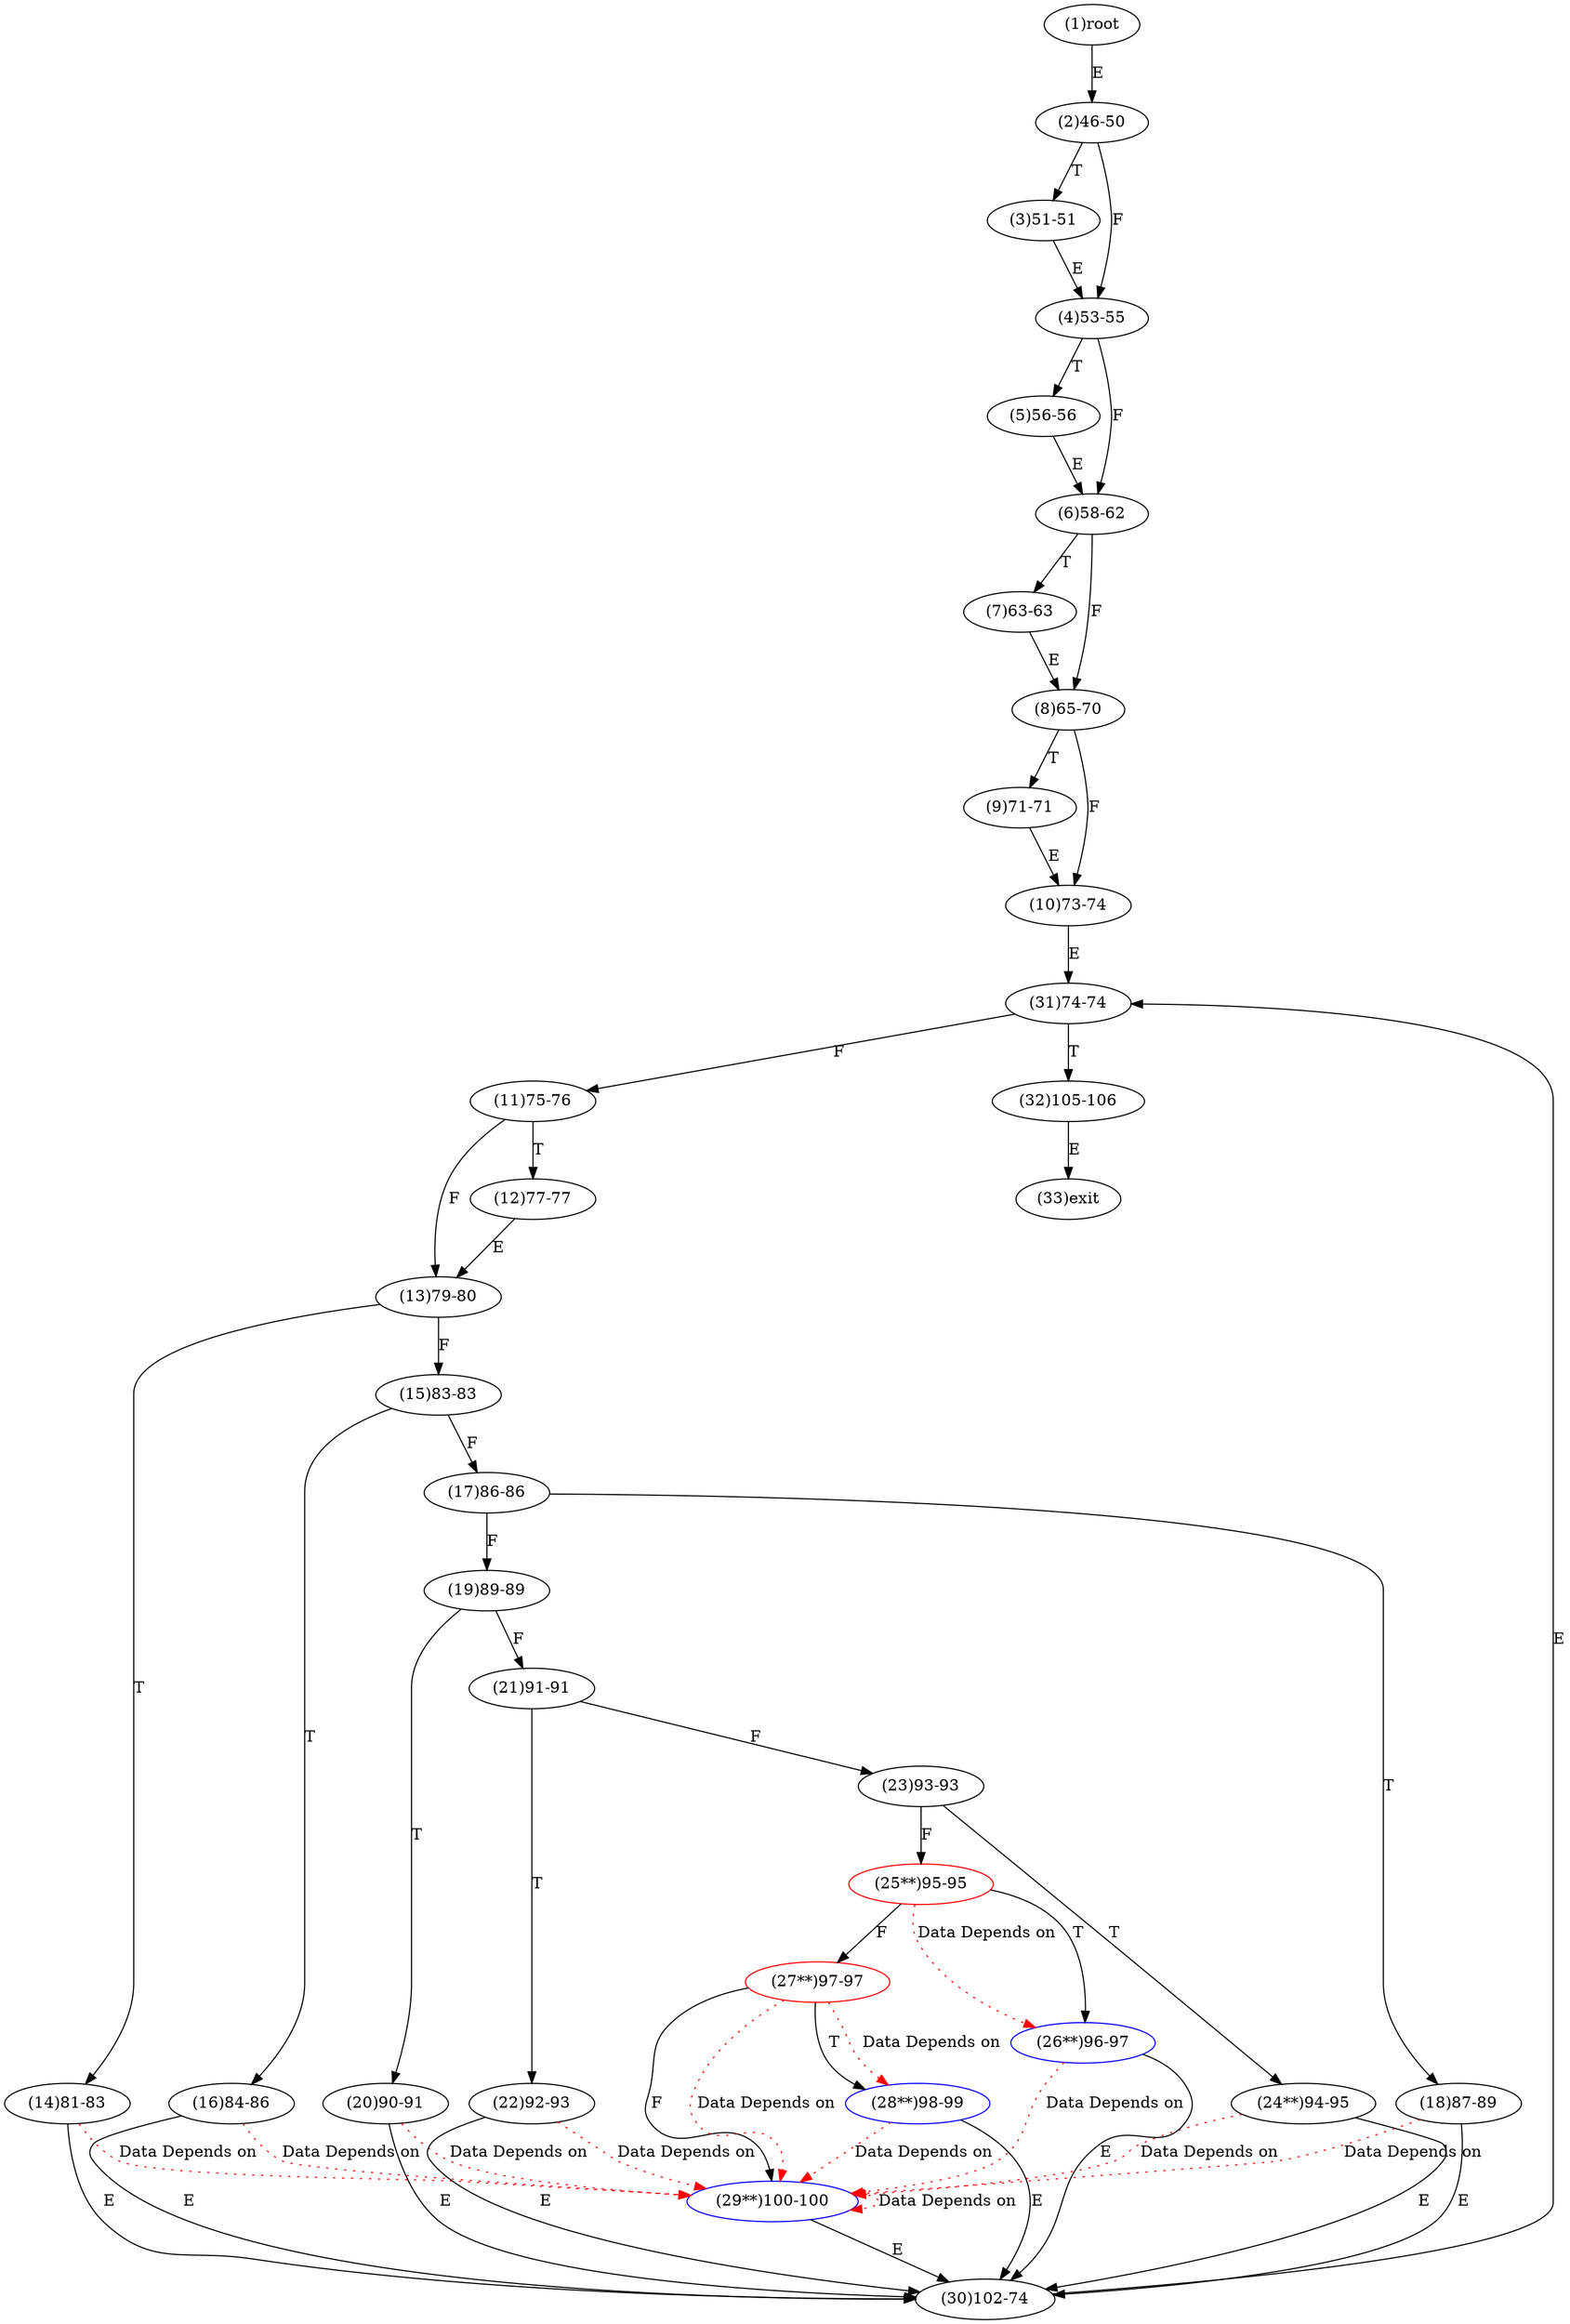 digraph "" { 
1[ label="(1)root"];
2[ label="(2)46-50"];
3[ label="(3)51-51"];
4[ label="(4)53-55"];
5[ label="(5)56-56"];
6[ label="(6)58-62"];
7[ label="(7)63-63"];
8[ label="(8)65-70"];
9[ label="(9)71-71"];
10[ label="(10)73-74"];
11[ label="(11)75-76"];
12[ label="(12)77-77"];
13[ label="(13)79-80"];
14[ label="(14)81-83"];
15[ label="(15)83-83"];
17[ label="(17)86-86"];
16[ label="(16)84-86"];
19[ label="(19)89-89"];
18[ label="(18)87-89"];
21[ label="(21)91-91"];
20[ label="(20)90-91"];
23[ label="(23)93-93"];
22[ label="(22)92-93"];
25[ label="(25**)95-95",color=red];
24[ label="(24**)94-95"];
27[ label="(27**)97-97",color=red];
26[ label="(26**)96-97",color=blue];
29[ label="(29**)100-100",color=blue];
28[ label="(28**)98-99",color=blue];
31[ label="(31)74-74"];
30[ label="(30)102-74"];
32[ label="(32)105-106"];
33[ label="(33)exit"];
1->2[ label="E"];
2->4[ label="F"];
2->3[ label="T"];
3->4[ label="E"];
4->6[ label="F"];
4->5[ label="T"];
5->6[ label="E"];
6->8[ label="F"];
6->7[ label="T"];
7->8[ label="E"];
8->10[ label="F"];
8->9[ label="T"];
9->10[ label="E"];
10->31[ label="E"];
11->13[ label="F"];
11->12[ label="T"];
12->13[ label="E"];
13->15[ label="F"];
13->14[ label="T"];
14->30[ label="E"];
15->17[ label="F"];
15->16[ label="T"];
16->30[ label="E"];
17->19[ label="F"];
17->18[ label="T"];
18->30[ label="E"];
19->21[ label="F"];
19->20[ label="T"];
20->30[ label="E"];
21->23[ label="F"];
21->22[ label="T"];
22->30[ label="E"];
23->25[ label="F"];
23->24[ label="T"];
24->30[ label="E"];
25->27[ label="F"];
25->26[ label="T"];
26->30[ label="E"];
27->29[ label="F"];
27->28[ label="T"];
28->30[ label="E"];
29->30[ label="E"];
30->31[ label="E"];
31->11[ label="F"];
31->32[ label="T"];
32->33[ label="E"];
14->29[ color="red" label="Data Depends on" style = dotted ];
16->29[ color="red" label="Data Depends on" style = dotted ];
18->29[ color="red" label="Data Depends on" style = dotted ];
20->29[ color="red" label="Data Depends on" style = dotted ];
22->29[ color="red" label="Data Depends on" style = dotted ];
25->26[ color="red" label="Data Depends on" style = dotted ];
24->29[ color="red" label="Data Depends on" style = dotted ];
27->29[ color="red" label="Data Depends on" style = dotted ];
27->28[ color="red" label="Data Depends on" style = dotted ];
26->29[ color="red" label="Data Depends on" style = dotted ];
29->29[ color="red" label="Data Depends on" style = dotted ];
28->29[ color="red" label="Data Depends on" style = dotted ];
}